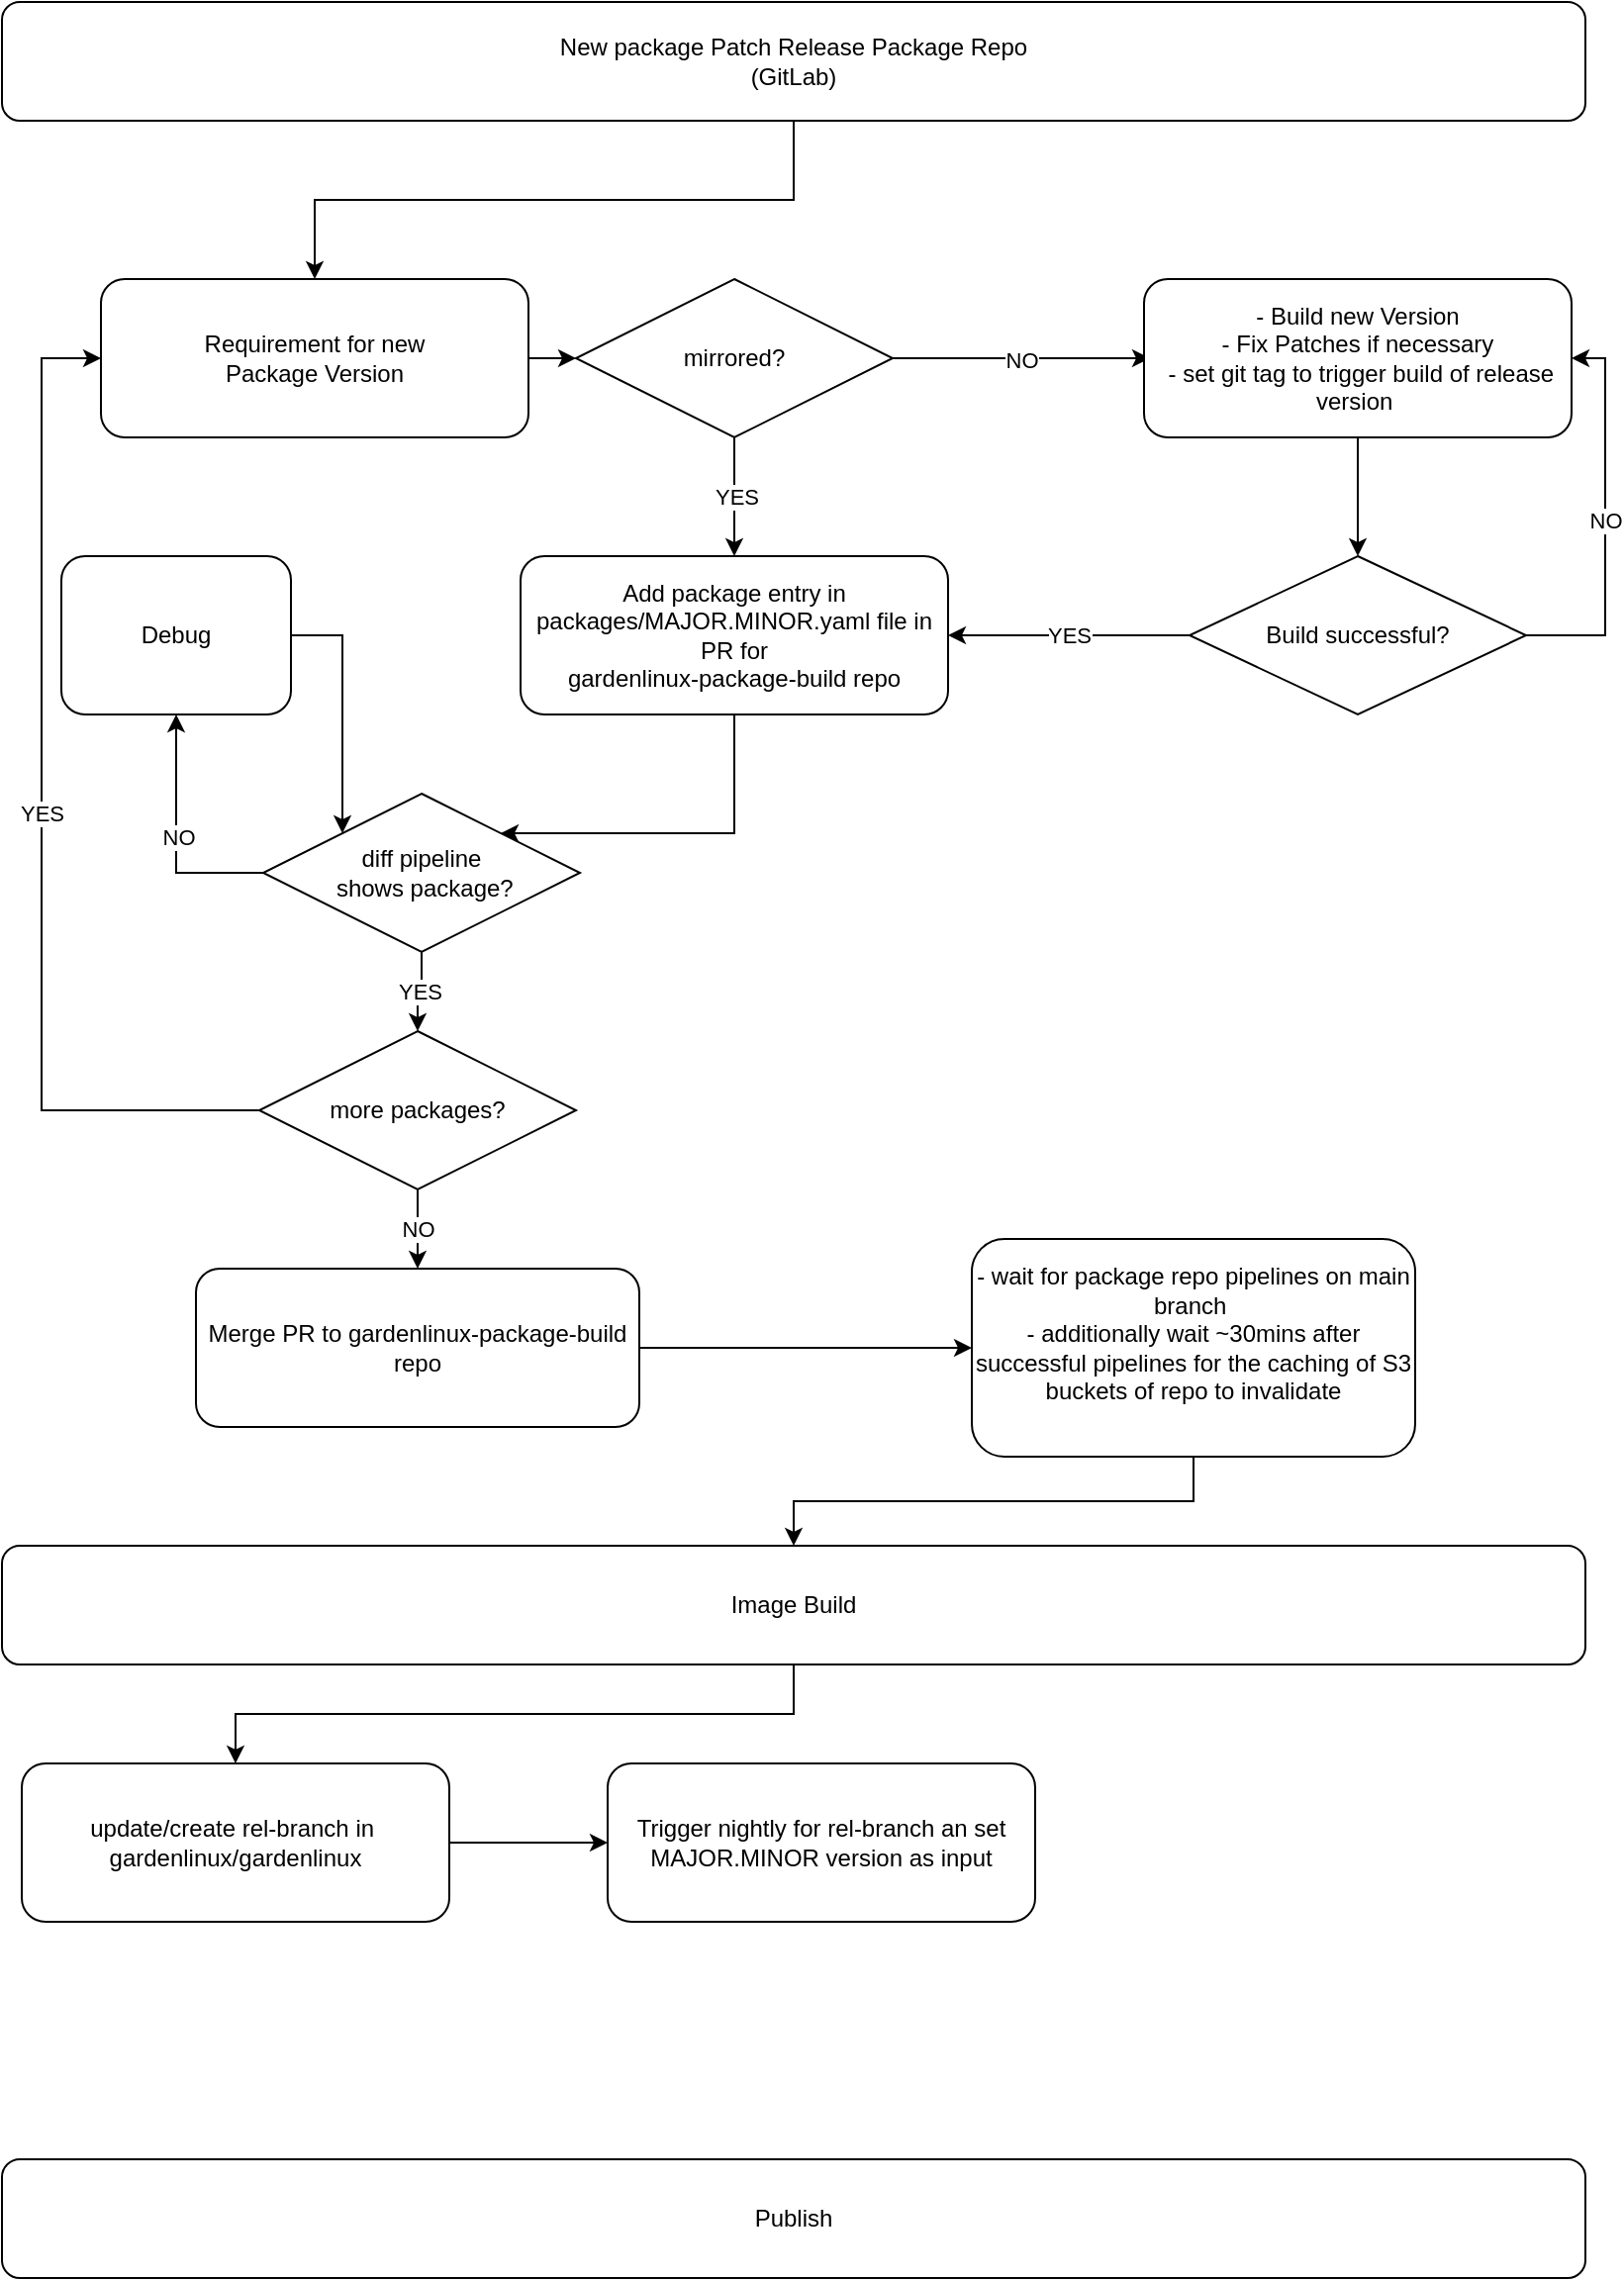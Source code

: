 <mxfile version="23.1.3" type="github">
  <diagram name="Page-1" id="NSF7K2qSmASbsmWNM3FZ">
    <mxGraphModel dx="1242" dy="1996" grid="1" gridSize="10" guides="1" tooltips="1" connect="1" arrows="1" fold="1" page="1" pageScale="1" pageWidth="827" pageHeight="1169" math="0" shadow="0">
      <root>
        <mxCell id="0" />
        <mxCell id="1" parent="0" />
        <mxCell id="F2_17KbJ8ExGYCIDA01D-46" style="edgeStyle=orthogonalEdgeStyle;rounded=0;orthogonalLoop=1;jettySize=auto;html=1;exitX=0.5;exitY=1;exitDx=0;exitDy=0;" edge="1" parent="1" source="F2_17KbJ8ExGYCIDA01D-1" target="F2_17KbJ8ExGYCIDA01D-8">
          <mxGeometry relative="1" as="geometry" />
        </mxCell>
        <mxCell id="F2_17KbJ8ExGYCIDA01D-1" value="New package Patch Release Package Repo&lt;br&gt;(GitLab)" style="rounded=1;whiteSpace=wrap;html=1;" vertex="1" parent="1">
          <mxGeometry y="-50" width="800" height="60" as="geometry" />
        </mxCell>
        <mxCell id="F2_17KbJ8ExGYCIDA01D-47" style="edgeStyle=orthogonalEdgeStyle;rounded=0;orthogonalLoop=1;jettySize=auto;html=1;exitX=0.5;exitY=1;exitDx=0;exitDy=0;entryX=0.5;entryY=0;entryDx=0;entryDy=0;" edge="1" parent="1" source="F2_17KbJ8ExGYCIDA01D-2" target="F2_17KbJ8ExGYCIDA01D-9">
          <mxGeometry relative="1" as="geometry" />
        </mxCell>
        <mxCell id="F2_17KbJ8ExGYCIDA01D-2" value="Image Build" style="rounded=1;whiteSpace=wrap;html=1;" vertex="1" parent="1">
          <mxGeometry y="730" width="800" height="60" as="geometry" />
        </mxCell>
        <mxCell id="F2_17KbJ8ExGYCIDA01D-3" value="Publish" style="rounded=1;whiteSpace=wrap;html=1;" vertex="1" parent="1">
          <mxGeometry y="1040" width="800" height="60" as="geometry" />
        </mxCell>
        <mxCell id="F2_17KbJ8ExGYCIDA01D-37" style="edgeStyle=orthogonalEdgeStyle;rounded=0;orthogonalLoop=1;jettySize=auto;html=1;exitX=0.5;exitY=1;exitDx=0;exitDy=0;entryX=1;entryY=0;entryDx=0;entryDy=0;" edge="1" parent="1" source="F2_17KbJ8ExGYCIDA01D-6" target="F2_17KbJ8ExGYCIDA01D-27">
          <mxGeometry relative="1" as="geometry">
            <Array as="points">
              <mxPoint x="370" y="370" />
            </Array>
          </mxGeometry>
        </mxCell>
        <mxCell id="F2_17KbJ8ExGYCIDA01D-6" value="Add package entry in packages/MAJOR.MINOR.yaml file in&lt;br&gt;&amp;nbsp;PR for&amp;nbsp;&lt;br&gt;gardenlinux-package-build repo" style="rounded=1;whiteSpace=wrap;html=1;" vertex="1" parent="1">
          <mxGeometry x="262" y="230" width="216" height="80" as="geometry" />
        </mxCell>
        <mxCell id="F2_17KbJ8ExGYCIDA01D-20" style="edgeStyle=orthogonalEdgeStyle;rounded=0;orthogonalLoop=1;jettySize=auto;html=1;exitX=1;exitY=0.5;exitDx=0;exitDy=0;entryX=0;entryY=0.5;entryDx=0;entryDy=0;" edge="1" parent="1" source="F2_17KbJ8ExGYCIDA01D-8" target="F2_17KbJ8ExGYCIDA01D-12">
          <mxGeometry relative="1" as="geometry" />
        </mxCell>
        <mxCell id="F2_17KbJ8ExGYCIDA01D-8" value="Requirement for new &lt;br&gt;Package Version" style="rounded=1;whiteSpace=wrap;html=1;" vertex="1" parent="1">
          <mxGeometry x="50" y="90" width="216" height="80" as="geometry" />
        </mxCell>
        <mxCell id="F2_17KbJ8ExGYCIDA01D-48" style="edgeStyle=orthogonalEdgeStyle;rounded=0;orthogonalLoop=1;jettySize=auto;html=1;exitX=1;exitY=0.5;exitDx=0;exitDy=0;entryX=0;entryY=0.5;entryDx=0;entryDy=0;" edge="1" parent="1" source="F2_17KbJ8ExGYCIDA01D-9" target="F2_17KbJ8ExGYCIDA01D-10">
          <mxGeometry relative="1" as="geometry" />
        </mxCell>
        <mxCell id="F2_17KbJ8ExGYCIDA01D-9" value="update/create rel-branch in&amp;nbsp;&lt;br&gt;gardenlinux/gardenlinux" style="rounded=1;whiteSpace=wrap;html=1;" vertex="1" parent="1">
          <mxGeometry x="10" y="840" width="216" height="80" as="geometry" />
        </mxCell>
        <mxCell id="F2_17KbJ8ExGYCIDA01D-10" value="Trigger nightly for rel-branch an set MAJOR.MINOR version as input&lt;br&gt;" style="rounded=1;whiteSpace=wrap;html=1;" vertex="1" parent="1">
          <mxGeometry x="306" y="840" width="216" height="80" as="geometry" />
        </mxCell>
        <mxCell id="F2_17KbJ8ExGYCIDA01D-14" value="NO" style="edgeStyle=orthogonalEdgeStyle;rounded=0;orthogonalLoop=1;jettySize=auto;html=1;exitX=1;exitY=0.5;exitDx=0;exitDy=0;" edge="1" parent="1" source="F2_17KbJ8ExGYCIDA01D-12">
          <mxGeometry relative="1" as="geometry">
            <mxPoint x="580" y="130" as="targetPoint" />
          </mxGeometry>
        </mxCell>
        <mxCell id="F2_17KbJ8ExGYCIDA01D-21" value="YES" style="edgeStyle=orthogonalEdgeStyle;rounded=0;orthogonalLoop=1;jettySize=auto;html=1;exitX=0.5;exitY=1;exitDx=0;exitDy=0;" edge="1" parent="1" source="F2_17KbJ8ExGYCIDA01D-12">
          <mxGeometry relative="1" as="geometry">
            <mxPoint x="370" y="230" as="targetPoint" />
          </mxGeometry>
        </mxCell>
        <mxCell id="F2_17KbJ8ExGYCIDA01D-12" value="mirrored?" style="rhombus;whiteSpace=wrap;html=1;" vertex="1" parent="1">
          <mxGeometry x="290" y="90" width="160" height="80" as="geometry" />
        </mxCell>
        <mxCell id="F2_17KbJ8ExGYCIDA01D-25" style="edgeStyle=orthogonalEdgeStyle;rounded=0;orthogonalLoop=1;jettySize=auto;html=1;exitX=0.5;exitY=1;exitDx=0;exitDy=0;entryX=0.5;entryY=0;entryDx=0;entryDy=0;" edge="1" parent="1" source="F2_17KbJ8ExGYCIDA01D-16" target="F2_17KbJ8ExGYCIDA01D-18">
          <mxGeometry relative="1" as="geometry" />
        </mxCell>
        <mxCell id="F2_17KbJ8ExGYCIDA01D-16" value="- Build new Version&lt;br&gt;- Fix Patches if necessary&lt;br&gt;&amp;nbsp;- set git tag to trigger build of release version&amp;nbsp;" style="rounded=1;whiteSpace=wrap;html=1;" vertex="1" parent="1">
          <mxGeometry x="577" y="90" width="216" height="80" as="geometry" />
        </mxCell>
        <mxCell id="F2_17KbJ8ExGYCIDA01D-19" value="NO" style="edgeStyle=orthogonalEdgeStyle;rounded=0;orthogonalLoop=1;jettySize=auto;html=1;exitX=1;exitY=0.5;exitDx=0;exitDy=0;entryX=1;entryY=0.5;entryDx=0;entryDy=0;" edge="1" parent="1" source="F2_17KbJ8ExGYCIDA01D-18" target="F2_17KbJ8ExGYCIDA01D-16">
          <mxGeometry relative="1" as="geometry">
            <Array as="points">
              <mxPoint x="810" y="270" />
              <mxPoint x="810" y="130" />
            </Array>
          </mxGeometry>
        </mxCell>
        <mxCell id="F2_17KbJ8ExGYCIDA01D-36" value="YES" style="edgeStyle=orthogonalEdgeStyle;rounded=0;orthogonalLoop=1;jettySize=auto;html=1;exitX=0;exitY=0.5;exitDx=0;exitDy=0;entryX=1;entryY=0.5;entryDx=0;entryDy=0;" edge="1" parent="1" source="F2_17KbJ8ExGYCIDA01D-18" target="F2_17KbJ8ExGYCIDA01D-6">
          <mxGeometry relative="1" as="geometry" />
        </mxCell>
        <mxCell id="F2_17KbJ8ExGYCIDA01D-18" value="Build successful?" style="rhombus;whiteSpace=wrap;html=1;" vertex="1" parent="1">
          <mxGeometry x="600" y="230" width="170" height="80" as="geometry" />
        </mxCell>
        <mxCell id="F2_17KbJ8ExGYCIDA01D-28" value="NO" style="edgeStyle=orthogonalEdgeStyle;rounded=0;orthogonalLoop=1;jettySize=auto;html=1;exitX=0;exitY=0.5;exitDx=0;exitDy=0;entryX=0.5;entryY=1;entryDx=0;entryDy=0;" edge="1" parent="1" source="F2_17KbJ8ExGYCIDA01D-27" target="F2_17KbJ8ExGYCIDA01D-29">
          <mxGeometry x="-0.003" relative="1" as="geometry">
            <mxPoint x="120" y="500" as="targetPoint" />
            <mxPoint x="1" as="offset" />
          </mxGeometry>
        </mxCell>
        <mxCell id="F2_17KbJ8ExGYCIDA01D-43" value="YES" style="edgeStyle=orthogonalEdgeStyle;rounded=0;orthogonalLoop=1;jettySize=auto;html=1;exitX=0.5;exitY=1;exitDx=0;exitDy=0;entryX=0.5;entryY=0;entryDx=0;entryDy=0;" edge="1" parent="1" source="F2_17KbJ8ExGYCIDA01D-27" target="F2_17KbJ8ExGYCIDA01D-42">
          <mxGeometry relative="1" as="geometry" />
        </mxCell>
        <mxCell id="F2_17KbJ8ExGYCIDA01D-27" value="diff pipeline&lt;br&gt;&amp;nbsp;shows package?" style="rhombus;whiteSpace=wrap;html=1;" vertex="1" parent="1">
          <mxGeometry x="132" y="350" width="160" height="80" as="geometry" />
        </mxCell>
        <mxCell id="F2_17KbJ8ExGYCIDA01D-38" style="edgeStyle=orthogonalEdgeStyle;rounded=0;orthogonalLoop=1;jettySize=auto;html=1;exitX=1;exitY=0.5;exitDx=0;exitDy=0;entryX=0;entryY=0;entryDx=0;entryDy=0;" edge="1" parent="1" source="F2_17KbJ8ExGYCIDA01D-29" target="F2_17KbJ8ExGYCIDA01D-27">
          <mxGeometry relative="1" as="geometry" />
        </mxCell>
        <mxCell id="F2_17KbJ8ExGYCIDA01D-29" value="Debug" style="rounded=1;whiteSpace=wrap;html=1;" vertex="1" parent="1">
          <mxGeometry x="30" y="230" width="116" height="80" as="geometry" />
        </mxCell>
        <mxCell id="F2_17KbJ8ExGYCIDA01D-34" style="edgeStyle=orthogonalEdgeStyle;rounded=0;orthogonalLoop=1;jettySize=auto;html=1;exitX=1;exitY=0.5;exitDx=0;exitDy=0;entryX=0;entryY=0.5;entryDx=0;entryDy=0;" edge="1" parent="1" source="F2_17KbJ8ExGYCIDA01D-33" target="F2_17KbJ8ExGYCIDA01D-35">
          <mxGeometry relative="1" as="geometry">
            <mxPoint x="410" y="695" as="targetPoint" />
          </mxGeometry>
        </mxCell>
        <mxCell id="F2_17KbJ8ExGYCIDA01D-33" value="Merge PR to gardenlinux-package-build repo" style="rounded=1;whiteSpace=wrap;html=1;" vertex="1" parent="1">
          <mxGeometry x="98" y="590" width="224" height="80" as="geometry" />
        </mxCell>
        <mxCell id="F2_17KbJ8ExGYCIDA01D-39" style="edgeStyle=orthogonalEdgeStyle;rounded=0;orthogonalLoop=1;jettySize=auto;html=1;exitX=0.5;exitY=1;exitDx=0;exitDy=0;entryX=0.5;entryY=0;entryDx=0;entryDy=0;" edge="1" parent="1" source="F2_17KbJ8ExGYCIDA01D-35" target="F2_17KbJ8ExGYCIDA01D-2">
          <mxGeometry relative="1" as="geometry" />
        </mxCell>
        <mxCell id="F2_17KbJ8ExGYCIDA01D-35" value="- wait for package repo pipelines on main branch&amp;nbsp;&lt;br&gt;- additionally wait ~30mins after successful pipelines for the caching of S3 buckets of repo to invalidate&lt;br&gt;&amp;nbsp;" style="rounded=1;whiteSpace=wrap;html=1;" vertex="1" parent="1">
          <mxGeometry x="490" y="575" width="224" height="110" as="geometry" />
        </mxCell>
        <mxCell id="F2_17KbJ8ExGYCIDA01D-44" value="NO" style="edgeStyle=orthogonalEdgeStyle;rounded=0;orthogonalLoop=1;jettySize=auto;html=1;exitX=0.5;exitY=1;exitDx=0;exitDy=0;entryX=0.5;entryY=0;entryDx=0;entryDy=0;" edge="1" parent="1" source="F2_17KbJ8ExGYCIDA01D-42" target="F2_17KbJ8ExGYCIDA01D-33">
          <mxGeometry relative="1" as="geometry" />
        </mxCell>
        <mxCell id="F2_17KbJ8ExGYCIDA01D-45" value="YES" style="edgeStyle=orthogonalEdgeStyle;rounded=0;orthogonalLoop=1;jettySize=auto;html=1;exitX=0;exitY=0.5;exitDx=0;exitDy=0;entryX=0;entryY=0.5;entryDx=0;entryDy=0;" edge="1" parent="1" source="F2_17KbJ8ExGYCIDA01D-42" target="F2_17KbJ8ExGYCIDA01D-8">
          <mxGeometry relative="1" as="geometry">
            <Array as="points">
              <mxPoint x="20" y="510" />
              <mxPoint x="20" y="130" />
            </Array>
          </mxGeometry>
        </mxCell>
        <mxCell id="F2_17KbJ8ExGYCIDA01D-42" value="more packages?" style="rhombus;whiteSpace=wrap;html=1;" vertex="1" parent="1">
          <mxGeometry x="130" y="470" width="160" height="80" as="geometry" />
        </mxCell>
      </root>
    </mxGraphModel>
  </diagram>
</mxfile>
